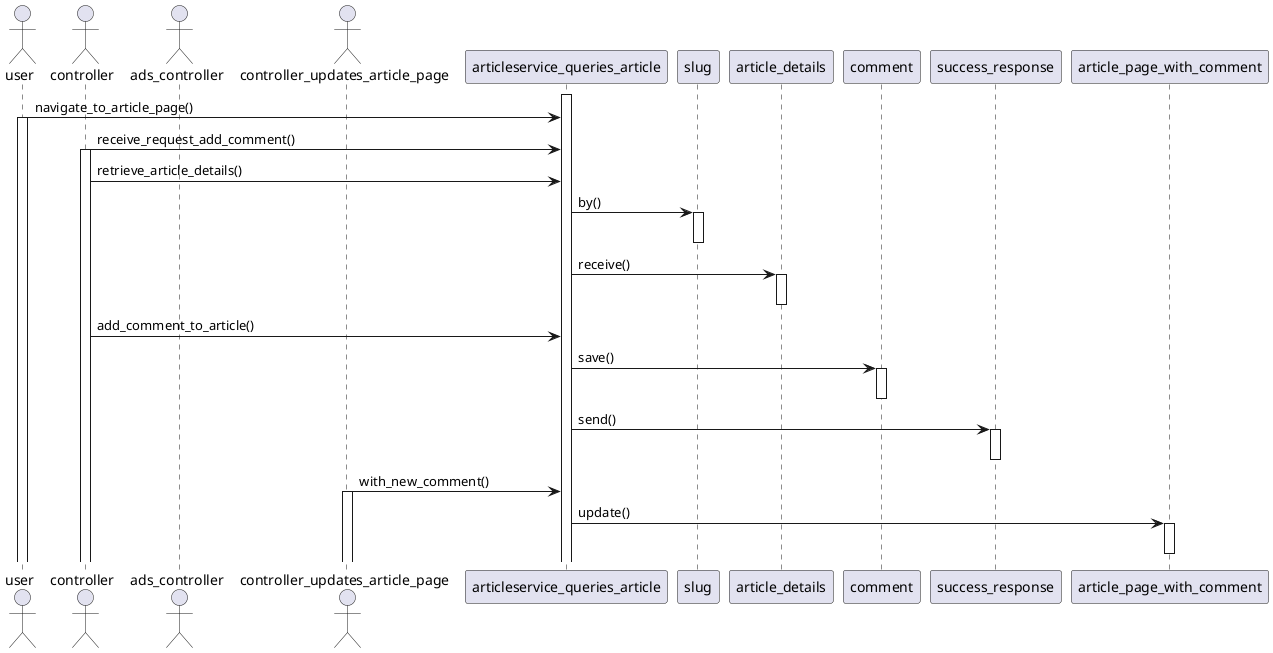 @startuml
actor user
actor controller
actor ads_controller
actor controller_updates_article_page
participant articleservice_queries_article
activate articleservice_queries_article
user -> articleservice_queries_article: navigate_to_article_page()
activate user
controller -> articleservice_queries_article: receive_request_add_comment()
activate controller
controller -> articleservice_queries_article: retrieve_article_details()
participant slug
articleservice_queries_article -> slug: by()
activate slug
deactivate slug
participant article_details
articleservice_queries_article -> article_details: receive()
activate article_details
deactivate article_details
controller -> articleservice_queries_article: add_comment_to_article()
participant comment
articleservice_queries_article -> comment: save()
activate comment
deactivate comment
participant success_response
articleservice_queries_article -> success_response: send()
activate success_response
deactivate success_response
controller_updates_article_page -> articleservice_queries_article: with_new_comment()
activate controller_updates_article_page
participant article_page_with_comment
articleservice_queries_article -> article_page_with_comment: update()
activate article_page_with_comment
deactivate article_page_with_comment
@enduml
